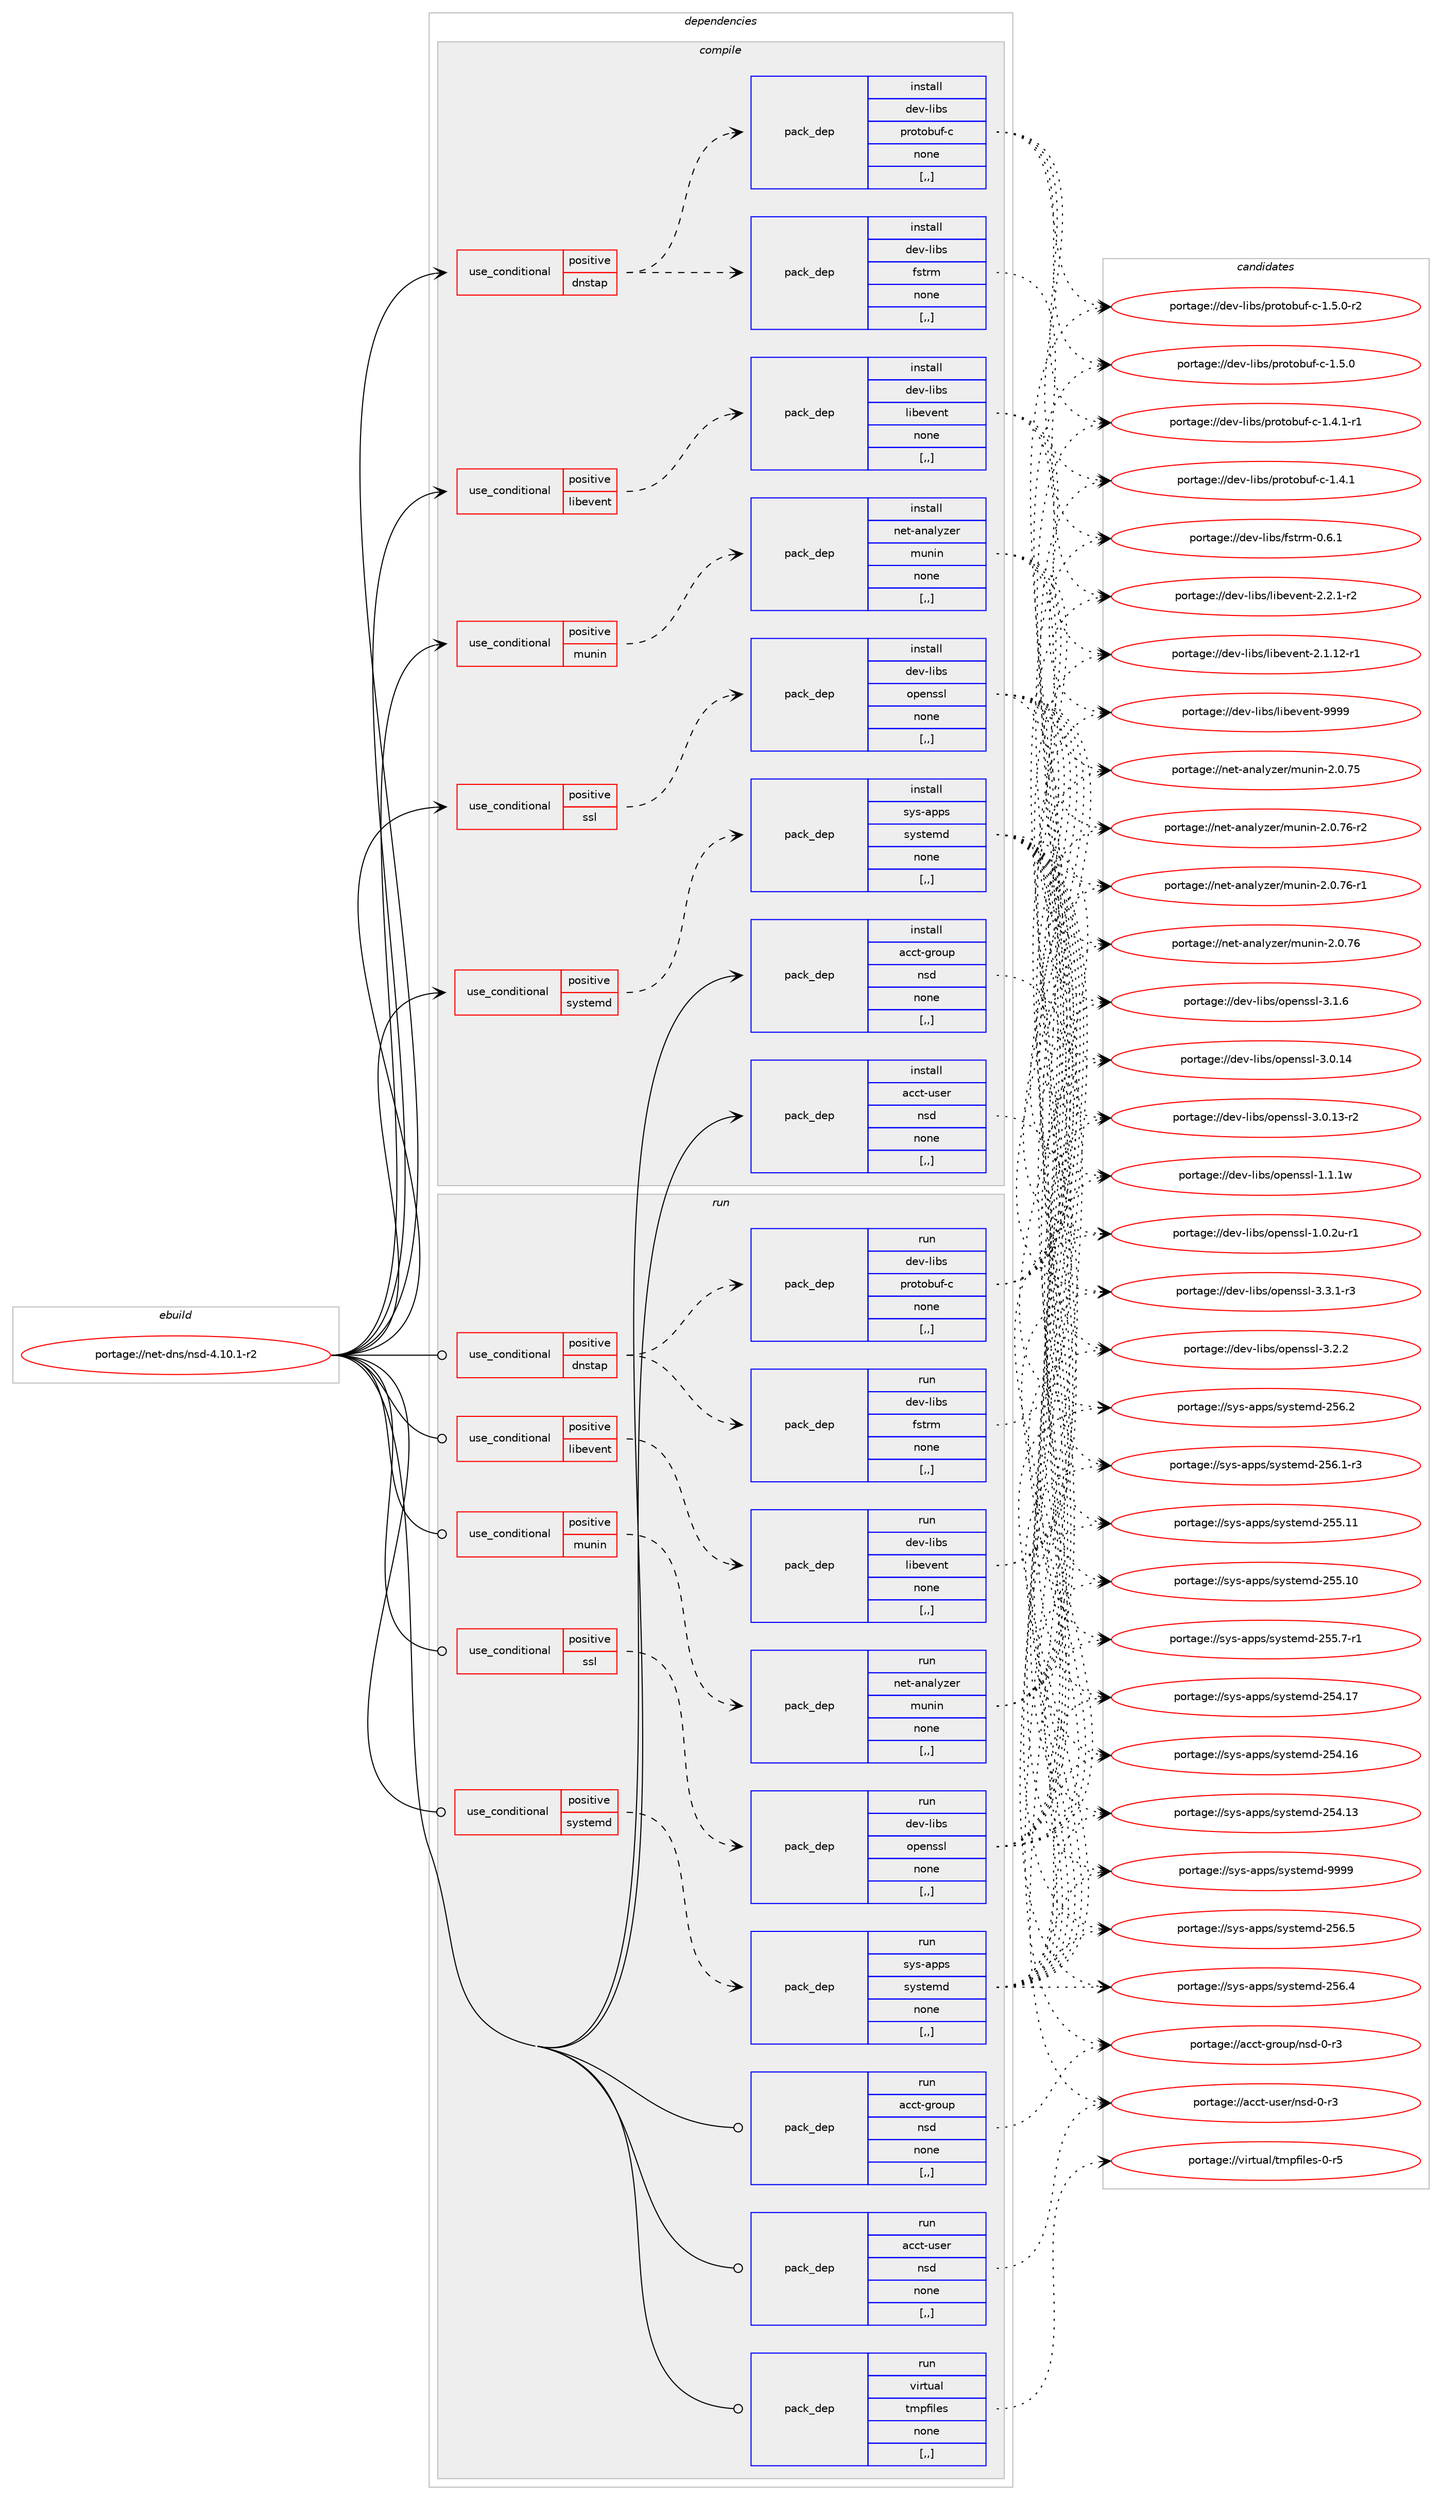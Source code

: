 digraph prolog {

# *************
# Graph options
# *************

newrank=true;
concentrate=true;
compound=true;
graph [rankdir=LR,fontname=Helvetica,fontsize=10,ranksep=1.5];#, ranksep=2.5, nodesep=0.2];
edge  [arrowhead=vee];
node  [fontname=Helvetica,fontsize=10];

# **********
# The ebuild
# **********

subgraph cluster_leftcol {
color=gray;
label=<<i>ebuild</i>>;
id [label="portage://net-dns/nsd-4.10.1-r2", color=red, width=4, href="../net-dns/nsd-4.10.1-r2.svg"];
}

# ****************
# The dependencies
# ****************

subgraph cluster_midcol {
color=gray;
label=<<i>dependencies</i>>;
subgraph cluster_compile {
fillcolor="#eeeeee";
style=filled;
label=<<i>compile</i>>;
subgraph cond224247 {
dependency858398 [label=<<TABLE BORDER="0" CELLBORDER="1" CELLSPACING="0" CELLPADDING="4"><TR><TD ROWSPAN="3" CELLPADDING="10">use_conditional</TD></TR><TR><TD>positive</TD></TR><TR><TD>dnstap</TD></TR></TABLE>>, shape=none, color=red];
subgraph pack627795 {
dependency858399 [label=<<TABLE BORDER="0" CELLBORDER="1" CELLSPACING="0" CELLPADDING="4" WIDTH="220"><TR><TD ROWSPAN="6" CELLPADDING="30">pack_dep</TD></TR><TR><TD WIDTH="110">install</TD></TR><TR><TD>dev-libs</TD></TR><TR><TD>fstrm</TD></TR><TR><TD>none</TD></TR><TR><TD>[,,]</TD></TR></TABLE>>, shape=none, color=blue];
}
dependency858398:e -> dependency858399:w [weight=20,style="dashed",arrowhead="vee"];
subgraph pack627796 {
dependency858400 [label=<<TABLE BORDER="0" CELLBORDER="1" CELLSPACING="0" CELLPADDING="4" WIDTH="220"><TR><TD ROWSPAN="6" CELLPADDING="30">pack_dep</TD></TR><TR><TD WIDTH="110">install</TD></TR><TR><TD>dev-libs</TD></TR><TR><TD>protobuf-c</TD></TR><TR><TD>none</TD></TR><TR><TD>[,,]</TD></TR></TABLE>>, shape=none, color=blue];
}
dependency858398:e -> dependency858400:w [weight=20,style="dashed",arrowhead="vee"];
}
id:e -> dependency858398:w [weight=20,style="solid",arrowhead="vee"];
subgraph cond224248 {
dependency858401 [label=<<TABLE BORDER="0" CELLBORDER="1" CELLSPACING="0" CELLPADDING="4"><TR><TD ROWSPAN="3" CELLPADDING="10">use_conditional</TD></TR><TR><TD>positive</TD></TR><TR><TD>libevent</TD></TR></TABLE>>, shape=none, color=red];
subgraph pack627797 {
dependency858402 [label=<<TABLE BORDER="0" CELLBORDER="1" CELLSPACING="0" CELLPADDING="4" WIDTH="220"><TR><TD ROWSPAN="6" CELLPADDING="30">pack_dep</TD></TR><TR><TD WIDTH="110">install</TD></TR><TR><TD>dev-libs</TD></TR><TR><TD>libevent</TD></TR><TR><TD>none</TD></TR><TR><TD>[,,]</TD></TR></TABLE>>, shape=none, color=blue];
}
dependency858401:e -> dependency858402:w [weight=20,style="dashed",arrowhead="vee"];
}
id:e -> dependency858401:w [weight=20,style="solid",arrowhead="vee"];
subgraph cond224249 {
dependency858403 [label=<<TABLE BORDER="0" CELLBORDER="1" CELLSPACING="0" CELLPADDING="4"><TR><TD ROWSPAN="3" CELLPADDING="10">use_conditional</TD></TR><TR><TD>positive</TD></TR><TR><TD>munin</TD></TR></TABLE>>, shape=none, color=red];
subgraph pack627798 {
dependency858404 [label=<<TABLE BORDER="0" CELLBORDER="1" CELLSPACING="0" CELLPADDING="4" WIDTH="220"><TR><TD ROWSPAN="6" CELLPADDING="30">pack_dep</TD></TR><TR><TD WIDTH="110">install</TD></TR><TR><TD>net-analyzer</TD></TR><TR><TD>munin</TD></TR><TR><TD>none</TD></TR><TR><TD>[,,]</TD></TR></TABLE>>, shape=none, color=blue];
}
dependency858403:e -> dependency858404:w [weight=20,style="dashed",arrowhead="vee"];
}
id:e -> dependency858403:w [weight=20,style="solid",arrowhead="vee"];
subgraph cond224250 {
dependency858405 [label=<<TABLE BORDER="0" CELLBORDER="1" CELLSPACING="0" CELLPADDING="4"><TR><TD ROWSPAN="3" CELLPADDING="10">use_conditional</TD></TR><TR><TD>positive</TD></TR><TR><TD>ssl</TD></TR></TABLE>>, shape=none, color=red];
subgraph pack627799 {
dependency858406 [label=<<TABLE BORDER="0" CELLBORDER="1" CELLSPACING="0" CELLPADDING="4" WIDTH="220"><TR><TD ROWSPAN="6" CELLPADDING="30">pack_dep</TD></TR><TR><TD WIDTH="110">install</TD></TR><TR><TD>dev-libs</TD></TR><TR><TD>openssl</TD></TR><TR><TD>none</TD></TR><TR><TD>[,,]</TD></TR></TABLE>>, shape=none, color=blue];
}
dependency858405:e -> dependency858406:w [weight=20,style="dashed",arrowhead="vee"];
}
id:e -> dependency858405:w [weight=20,style="solid",arrowhead="vee"];
subgraph cond224251 {
dependency858407 [label=<<TABLE BORDER="0" CELLBORDER="1" CELLSPACING="0" CELLPADDING="4"><TR><TD ROWSPAN="3" CELLPADDING="10">use_conditional</TD></TR><TR><TD>positive</TD></TR><TR><TD>systemd</TD></TR></TABLE>>, shape=none, color=red];
subgraph pack627800 {
dependency858408 [label=<<TABLE BORDER="0" CELLBORDER="1" CELLSPACING="0" CELLPADDING="4" WIDTH="220"><TR><TD ROWSPAN="6" CELLPADDING="30">pack_dep</TD></TR><TR><TD WIDTH="110">install</TD></TR><TR><TD>sys-apps</TD></TR><TR><TD>systemd</TD></TR><TR><TD>none</TD></TR><TR><TD>[,,]</TD></TR></TABLE>>, shape=none, color=blue];
}
dependency858407:e -> dependency858408:w [weight=20,style="dashed",arrowhead="vee"];
}
id:e -> dependency858407:w [weight=20,style="solid",arrowhead="vee"];
subgraph pack627801 {
dependency858409 [label=<<TABLE BORDER="0" CELLBORDER="1" CELLSPACING="0" CELLPADDING="4" WIDTH="220"><TR><TD ROWSPAN="6" CELLPADDING="30">pack_dep</TD></TR><TR><TD WIDTH="110">install</TD></TR><TR><TD>acct-group</TD></TR><TR><TD>nsd</TD></TR><TR><TD>none</TD></TR><TR><TD>[,,]</TD></TR></TABLE>>, shape=none, color=blue];
}
id:e -> dependency858409:w [weight=20,style="solid",arrowhead="vee"];
subgraph pack627802 {
dependency858410 [label=<<TABLE BORDER="0" CELLBORDER="1" CELLSPACING="0" CELLPADDING="4" WIDTH="220"><TR><TD ROWSPAN="6" CELLPADDING="30">pack_dep</TD></TR><TR><TD WIDTH="110">install</TD></TR><TR><TD>acct-user</TD></TR><TR><TD>nsd</TD></TR><TR><TD>none</TD></TR><TR><TD>[,,]</TD></TR></TABLE>>, shape=none, color=blue];
}
id:e -> dependency858410:w [weight=20,style="solid",arrowhead="vee"];
}
subgraph cluster_compileandrun {
fillcolor="#eeeeee";
style=filled;
label=<<i>compile and run</i>>;
}
subgraph cluster_run {
fillcolor="#eeeeee";
style=filled;
label=<<i>run</i>>;
subgraph cond224252 {
dependency858411 [label=<<TABLE BORDER="0" CELLBORDER="1" CELLSPACING="0" CELLPADDING="4"><TR><TD ROWSPAN="3" CELLPADDING="10">use_conditional</TD></TR><TR><TD>positive</TD></TR><TR><TD>dnstap</TD></TR></TABLE>>, shape=none, color=red];
subgraph pack627803 {
dependency858412 [label=<<TABLE BORDER="0" CELLBORDER="1" CELLSPACING="0" CELLPADDING="4" WIDTH="220"><TR><TD ROWSPAN="6" CELLPADDING="30">pack_dep</TD></TR><TR><TD WIDTH="110">run</TD></TR><TR><TD>dev-libs</TD></TR><TR><TD>fstrm</TD></TR><TR><TD>none</TD></TR><TR><TD>[,,]</TD></TR></TABLE>>, shape=none, color=blue];
}
dependency858411:e -> dependency858412:w [weight=20,style="dashed",arrowhead="vee"];
subgraph pack627804 {
dependency858413 [label=<<TABLE BORDER="0" CELLBORDER="1" CELLSPACING="0" CELLPADDING="4" WIDTH="220"><TR><TD ROWSPAN="6" CELLPADDING="30">pack_dep</TD></TR><TR><TD WIDTH="110">run</TD></TR><TR><TD>dev-libs</TD></TR><TR><TD>protobuf-c</TD></TR><TR><TD>none</TD></TR><TR><TD>[,,]</TD></TR></TABLE>>, shape=none, color=blue];
}
dependency858411:e -> dependency858413:w [weight=20,style="dashed",arrowhead="vee"];
}
id:e -> dependency858411:w [weight=20,style="solid",arrowhead="odot"];
subgraph cond224253 {
dependency858414 [label=<<TABLE BORDER="0" CELLBORDER="1" CELLSPACING="0" CELLPADDING="4"><TR><TD ROWSPAN="3" CELLPADDING="10">use_conditional</TD></TR><TR><TD>positive</TD></TR><TR><TD>libevent</TD></TR></TABLE>>, shape=none, color=red];
subgraph pack627805 {
dependency858415 [label=<<TABLE BORDER="0" CELLBORDER="1" CELLSPACING="0" CELLPADDING="4" WIDTH="220"><TR><TD ROWSPAN="6" CELLPADDING="30">pack_dep</TD></TR><TR><TD WIDTH="110">run</TD></TR><TR><TD>dev-libs</TD></TR><TR><TD>libevent</TD></TR><TR><TD>none</TD></TR><TR><TD>[,,]</TD></TR></TABLE>>, shape=none, color=blue];
}
dependency858414:e -> dependency858415:w [weight=20,style="dashed",arrowhead="vee"];
}
id:e -> dependency858414:w [weight=20,style="solid",arrowhead="odot"];
subgraph cond224254 {
dependency858416 [label=<<TABLE BORDER="0" CELLBORDER="1" CELLSPACING="0" CELLPADDING="4"><TR><TD ROWSPAN="3" CELLPADDING="10">use_conditional</TD></TR><TR><TD>positive</TD></TR><TR><TD>munin</TD></TR></TABLE>>, shape=none, color=red];
subgraph pack627806 {
dependency858417 [label=<<TABLE BORDER="0" CELLBORDER="1" CELLSPACING="0" CELLPADDING="4" WIDTH="220"><TR><TD ROWSPAN="6" CELLPADDING="30">pack_dep</TD></TR><TR><TD WIDTH="110">run</TD></TR><TR><TD>net-analyzer</TD></TR><TR><TD>munin</TD></TR><TR><TD>none</TD></TR><TR><TD>[,,]</TD></TR></TABLE>>, shape=none, color=blue];
}
dependency858416:e -> dependency858417:w [weight=20,style="dashed",arrowhead="vee"];
}
id:e -> dependency858416:w [weight=20,style="solid",arrowhead="odot"];
subgraph cond224255 {
dependency858418 [label=<<TABLE BORDER="0" CELLBORDER="1" CELLSPACING="0" CELLPADDING="4"><TR><TD ROWSPAN="3" CELLPADDING="10">use_conditional</TD></TR><TR><TD>positive</TD></TR><TR><TD>ssl</TD></TR></TABLE>>, shape=none, color=red];
subgraph pack627807 {
dependency858419 [label=<<TABLE BORDER="0" CELLBORDER="1" CELLSPACING="0" CELLPADDING="4" WIDTH="220"><TR><TD ROWSPAN="6" CELLPADDING="30">pack_dep</TD></TR><TR><TD WIDTH="110">run</TD></TR><TR><TD>dev-libs</TD></TR><TR><TD>openssl</TD></TR><TR><TD>none</TD></TR><TR><TD>[,,]</TD></TR></TABLE>>, shape=none, color=blue];
}
dependency858418:e -> dependency858419:w [weight=20,style="dashed",arrowhead="vee"];
}
id:e -> dependency858418:w [weight=20,style="solid",arrowhead="odot"];
subgraph cond224256 {
dependency858420 [label=<<TABLE BORDER="0" CELLBORDER="1" CELLSPACING="0" CELLPADDING="4"><TR><TD ROWSPAN="3" CELLPADDING="10">use_conditional</TD></TR><TR><TD>positive</TD></TR><TR><TD>systemd</TD></TR></TABLE>>, shape=none, color=red];
subgraph pack627808 {
dependency858421 [label=<<TABLE BORDER="0" CELLBORDER="1" CELLSPACING="0" CELLPADDING="4" WIDTH="220"><TR><TD ROWSPAN="6" CELLPADDING="30">pack_dep</TD></TR><TR><TD WIDTH="110">run</TD></TR><TR><TD>sys-apps</TD></TR><TR><TD>systemd</TD></TR><TR><TD>none</TD></TR><TR><TD>[,,]</TD></TR></TABLE>>, shape=none, color=blue];
}
dependency858420:e -> dependency858421:w [weight=20,style="dashed",arrowhead="vee"];
}
id:e -> dependency858420:w [weight=20,style="solid",arrowhead="odot"];
subgraph pack627809 {
dependency858422 [label=<<TABLE BORDER="0" CELLBORDER="1" CELLSPACING="0" CELLPADDING="4" WIDTH="220"><TR><TD ROWSPAN="6" CELLPADDING="30">pack_dep</TD></TR><TR><TD WIDTH="110">run</TD></TR><TR><TD>acct-group</TD></TR><TR><TD>nsd</TD></TR><TR><TD>none</TD></TR><TR><TD>[,,]</TD></TR></TABLE>>, shape=none, color=blue];
}
id:e -> dependency858422:w [weight=20,style="solid",arrowhead="odot"];
subgraph pack627810 {
dependency858423 [label=<<TABLE BORDER="0" CELLBORDER="1" CELLSPACING="0" CELLPADDING="4" WIDTH="220"><TR><TD ROWSPAN="6" CELLPADDING="30">pack_dep</TD></TR><TR><TD WIDTH="110">run</TD></TR><TR><TD>acct-user</TD></TR><TR><TD>nsd</TD></TR><TR><TD>none</TD></TR><TR><TD>[,,]</TD></TR></TABLE>>, shape=none, color=blue];
}
id:e -> dependency858423:w [weight=20,style="solid",arrowhead="odot"];
subgraph pack627811 {
dependency858424 [label=<<TABLE BORDER="0" CELLBORDER="1" CELLSPACING="0" CELLPADDING="4" WIDTH="220"><TR><TD ROWSPAN="6" CELLPADDING="30">pack_dep</TD></TR><TR><TD WIDTH="110">run</TD></TR><TR><TD>virtual</TD></TR><TR><TD>tmpfiles</TD></TR><TR><TD>none</TD></TR><TR><TD>[,,]</TD></TR></TABLE>>, shape=none, color=blue];
}
id:e -> dependency858424:w [weight=20,style="solid",arrowhead="odot"];
}
}

# **************
# The candidates
# **************

subgraph cluster_choices {
rank=same;
color=gray;
label=<<i>candidates</i>>;

subgraph choice627795 {
color=black;
nodesep=1;
choice100101118451081059811547102115116114109454846544649 [label="portage://dev-libs/fstrm-0.6.1", color=red, width=4,href="../dev-libs/fstrm-0.6.1.svg"];
dependency858399:e -> choice100101118451081059811547102115116114109454846544649:w [style=dotted,weight="100"];
}
subgraph choice627796 {
color=black;
nodesep=1;
choice1001011184510810598115471121141111161119811710245994549465346484511450 [label="portage://dev-libs/protobuf-c-1.5.0-r2", color=red, width=4,href="../dev-libs/protobuf-c-1.5.0-r2.svg"];
choice100101118451081059811547112114111116111981171024599454946534648 [label="portage://dev-libs/protobuf-c-1.5.0", color=red, width=4,href="../dev-libs/protobuf-c-1.5.0.svg"];
choice1001011184510810598115471121141111161119811710245994549465246494511449 [label="portage://dev-libs/protobuf-c-1.4.1-r1", color=red, width=4,href="../dev-libs/protobuf-c-1.4.1-r1.svg"];
choice100101118451081059811547112114111116111981171024599454946524649 [label="portage://dev-libs/protobuf-c-1.4.1", color=red, width=4,href="../dev-libs/protobuf-c-1.4.1.svg"];
dependency858400:e -> choice1001011184510810598115471121141111161119811710245994549465346484511450:w [style=dotted,weight="100"];
dependency858400:e -> choice100101118451081059811547112114111116111981171024599454946534648:w [style=dotted,weight="100"];
dependency858400:e -> choice1001011184510810598115471121141111161119811710245994549465246494511449:w [style=dotted,weight="100"];
dependency858400:e -> choice100101118451081059811547112114111116111981171024599454946524649:w [style=dotted,weight="100"];
}
subgraph choice627797 {
color=black;
nodesep=1;
choice100101118451081059811547108105981011181011101164557575757 [label="portage://dev-libs/libevent-9999", color=red, width=4,href="../dev-libs/libevent-9999.svg"];
choice100101118451081059811547108105981011181011101164550465046494511450 [label="portage://dev-libs/libevent-2.2.1-r2", color=red, width=4,href="../dev-libs/libevent-2.2.1-r2.svg"];
choice10010111845108105981154710810598101118101110116455046494649504511449 [label="portage://dev-libs/libevent-2.1.12-r1", color=red, width=4,href="../dev-libs/libevent-2.1.12-r1.svg"];
dependency858402:e -> choice100101118451081059811547108105981011181011101164557575757:w [style=dotted,weight="100"];
dependency858402:e -> choice100101118451081059811547108105981011181011101164550465046494511450:w [style=dotted,weight="100"];
dependency858402:e -> choice10010111845108105981154710810598101118101110116455046494649504511449:w [style=dotted,weight="100"];
}
subgraph choice627798 {
color=black;
nodesep=1;
choice11010111645971109710812112210111447109117110105110455046484655544511450 [label="portage://net-analyzer/munin-2.0.76-r2", color=red, width=4,href="../net-analyzer/munin-2.0.76-r2.svg"];
choice11010111645971109710812112210111447109117110105110455046484655544511449 [label="portage://net-analyzer/munin-2.0.76-r1", color=red, width=4,href="../net-analyzer/munin-2.0.76-r1.svg"];
choice1101011164597110971081211221011144710911711010511045504648465554 [label="portage://net-analyzer/munin-2.0.76", color=red, width=4,href="../net-analyzer/munin-2.0.76.svg"];
choice1101011164597110971081211221011144710911711010511045504648465553 [label="portage://net-analyzer/munin-2.0.75", color=red, width=4,href="../net-analyzer/munin-2.0.75.svg"];
dependency858404:e -> choice11010111645971109710812112210111447109117110105110455046484655544511450:w [style=dotted,weight="100"];
dependency858404:e -> choice11010111645971109710812112210111447109117110105110455046484655544511449:w [style=dotted,weight="100"];
dependency858404:e -> choice1101011164597110971081211221011144710911711010511045504648465554:w [style=dotted,weight="100"];
dependency858404:e -> choice1101011164597110971081211221011144710911711010511045504648465553:w [style=dotted,weight="100"];
}
subgraph choice627799 {
color=black;
nodesep=1;
choice1001011184510810598115471111121011101151151084551465146494511451 [label="portage://dev-libs/openssl-3.3.1-r3", color=red, width=4,href="../dev-libs/openssl-3.3.1-r3.svg"];
choice100101118451081059811547111112101110115115108455146504650 [label="portage://dev-libs/openssl-3.2.2", color=red, width=4,href="../dev-libs/openssl-3.2.2.svg"];
choice100101118451081059811547111112101110115115108455146494654 [label="portage://dev-libs/openssl-3.1.6", color=red, width=4,href="../dev-libs/openssl-3.1.6.svg"];
choice10010111845108105981154711111210111011511510845514648464952 [label="portage://dev-libs/openssl-3.0.14", color=red, width=4,href="../dev-libs/openssl-3.0.14.svg"];
choice100101118451081059811547111112101110115115108455146484649514511450 [label="portage://dev-libs/openssl-3.0.13-r2", color=red, width=4,href="../dev-libs/openssl-3.0.13-r2.svg"];
choice100101118451081059811547111112101110115115108454946494649119 [label="portage://dev-libs/openssl-1.1.1w", color=red, width=4,href="../dev-libs/openssl-1.1.1w.svg"];
choice1001011184510810598115471111121011101151151084549464846501174511449 [label="portage://dev-libs/openssl-1.0.2u-r1", color=red, width=4,href="../dev-libs/openssl-1.0.2u-r1.svg"];
dependency858406:e -> choice1001011184510810598115471111121011101151151084551465146494511451:w [style=dotted,weight="100"];
dependency858406:e -> choice100101118451081059811547111112101110115115108455146504650:w [style=dotted,weight="100"];
dependency858406:e -> choice100101118451081059811547111112101110115115108455146494654:w [style=dotted,weight="100"];
dependency858406:e -> choice10010111845108105981154711111210111011511510845514648464952:w [style=dotted,weight="100"];
dependency858406:e -> choice100101118451081059811547111112101110115115108455146484649514511450:w [style=dotted,weight="100"];
dependency858406:e -> choice100101118451081059811547111112101110115115108454946494649119:w [style=dotted,weight="100"];
dependency858406:e -> choice1001011184510810598115471111121011101151151084549464846501174511449:w [style=dotted,weight="100"];
}
subgraph choice627800 {
color=black;
nodesep=1;
choice1151211154597112112115471151211151161011091004557575757 [label="portage://sys-apps/systemd-9999", color=red, width=4,href="../sys-apps/systemd-9999.svg"];
choice115121115459711211211547115121115116101109100455053544653 [label="portage://sys-apps/systemd-256.5", color=red, width=4,href="../sys-apps/systemd-256.5.svg"];
choice115121115459711211211547115121115116101109100455053544652 [label="portage://sys-apps/systemd-256.4", color=red, width=4,href="../sys-apps/systemd-256.4.svg"];
choice115121115459711211211547115121115116101109100455053544650 [label="portage://sys-apps/systemd-256.2", color=red, width=4,href="../sys-apps/systemd-256.2.svg"];
choice1151211154597112112115471151211151161011091004550535446494511451 [label="portage://sys-apps/systemd-256.1-r3", color=red, width=4,href="../sys-apps/systemd-256.1-r3.svg"];
choice11512111545971121121154711512111511610110910045505353464949 [label="portage://sys-apps/systemd-255.11", color=red, width=4,href="../sys-apps/systemd-255.11.svg"];
choice11512111545971121121154711512111511610110910045505353464948 [label="portage://sys-apps/systemd-255.10", color=red, width=4,href="../sys-apps/systemd-255.10.svg"];
choice1151211154597112112115471151211151161011091004550535346554511449 [label="portage://sys-apps/systemd-255.7-r1", color=red, width=4,href="../sys-apps/systemd-255.7-r1.svg"];
choice11512111545971121121154711512111511610110910045505352464955 [label="portage://sys-apps/systemd-254.17", color=red, width=4,href="../sys-apps/systemd-254.17.svg"];
choice11512111545971121121154711512111511610110910045505352464954 [label="portage://sys-apps/systemd-254.16", color=red, width=4,href="../sys-apps/systemd-254.16.svg"];
choice11512111545971121121154711512111511610110910045505352464951 [label="portage://sys-apps/systemd-254.13", color=red, width=4,href="../sys-apps/systemd-254.13.svg"];
dependency858408:e -> choice1151211154597112112115471151211151161011091004557575757:w [style=dotted,weight="100"];
dependency858408:e -> choice115121115459711211211547115121115116101109100455053544653:w [style=dotted,weight="100"];
dependency858408:e -> choice115121115459711211211547115121115116101109100455053544652:w [style=dotted,weight="100"];
dependency858408:e -> choice115121115459711211211547115121115116101109100455053544650:w [style=dotted,weight="100"];
dependency858408:e -> choice1151211154597112112115471151211151161011091004550535446494511451:w [style=dotted,weight="100"];
dependency858408:e -> choice11512111545971121121154711512111511610110910045505353464949:w [style=dotted,weight="100"];
dependency858408:e -> choice11512111545971121121154711512111511610110910045505353464948:w [style=dotted,weight="100"];
dependency858408:e -> choice1151211154597112112115471151211151161011091004550535346554511449:w [style=dotted,weight="100"];
dependency858408:e -> choice11512111545971121121154711512111511610110910045505352464955:w [style=dotted,weight="100"];
dependency858408:e -> choice11512111545971121121154711512111511610110910045505352464954:w [style=dotted,weight="100"];
dependency858408:e -> choice11512111545971121121154711512111511610110910045505352464951:w [style=dotted,weight="100"];
}
subgraph choice627801 {
color=black;
nodesep=1;
choice979999116451031141111171124711011510045484511451 [label="portage://acct-group/nsd-0-r3", color=red, width=4,href="../acct-group/nsd-0-r3.svg"];
dependency858409:e -> choice979999116451031141111171124711011510045484511451:w [style=dotted,weight="100"];
}
subgraph choice627802 {
color=black;
nodesep=1;
choice979999116451171151011144711011510045484511451 [label="portage://acct-user/nsd-0-r3", color=red, width=4,href="../acct-user/nsd-0-r3.svg"];
dependency858410:e -> choice979999116451171151011144711011510045484511451:w [style=dotted,weight="100"];
}
subgraph choice627803 {
color=black;
nodesep=1;
choice100101118451081059811547102115116114109454846544649 [label="portage://dev-libs/fstrm-0.6.1", color=red, width=4,href="../dev-libs/fstrm-0.6.1.svg"];
dependency858412:e -> choice100101118451081059811547102115116114109454846544649:w [style=dotted,weight="100"];
}
subgraph choice627804 {
color=black;
nodesep=1;
choice1001011184510810598115471121141111161119811710245994549465346484511450 [label="portage://dev-libs/protobuf-c-1.5.0-r2", color=red, width=4,href="../dev-libs/protobuf-c-1.5.0-r2.svg"];
choice100101118451081059811547112114111116111981171024599454946534648 [label="portage://dev-libs/protobuf-c-1.5.0", color=red, width=4,href="../dev-libs/protobuf-c-1.5.0.svg"];
choice1001011184510810598115471121141111161119811710245994549465246494511449 [label="portage://dev-libs/protobuf-c-1.4.1-r1", color=red, width=4,href="../dev-libs/protobuf-c-1.4.1-r1.svg"];
choice100101118451081059811547112114111116111981171024599454946524649 [label="portage://dev-libs/protobuf-c-1.4.1", color=red, width=4,href="../dev-libs/protobuf-c-1.4.1.svg"];
dependency858413:e -> choice1001011184510810598115471121141111161119811710245994549465346484511450:w [style=dotted,weight="100"];
dependency858413:e -> choice100101118451081059811547112114111116111981171024599454946534648:w [style=dotted,weight="100"];
dependency858413:e -> choice1001011184510810598115471121141111161119811710245994549465246494511449:w [style=dotted,weight="100"];
dependency858413:e -> choice100101118451081059811547112114111116111981171024599454946524649:w [style=dotted,weight="100"];
}
subgraph choice627805 {
color=black;
nodesep=1;
choice100101118451081059811547108105981011181011101164557575757 [label="portage://dev-libs/libevent-9999", color=red, width=4,href="../dev-libs/libevent-9999.svg"];
choice100101118451081059811547108105981011181011101164550465046494511450 [label="portage://dev-libs/libevent-2.2.1-r2", color=red, width=4,href="../dev-libs/libevent-2.2.1-r2.svg"];
choice10010111845108105981154710810598101118101110116455046494649504511449 [label="portage://dev-libs/libevent-2.1.12-r1", color=red, width=4,href="../dev-libs/libevent-2.1.12-r1.svg"];
dependency858415:e -> choice100101118451081059811547108105981011181011101164557575757:w [style=dotted,weight="100"];
dependency858415:e -> choice100101118451081059811547108105981011181011101164550465046494511450:w [style=dotted,weight="100"];
dependency858415:e -> choice10010111845108105981154710810598101118101110116455046494649504511449:w [style=dotted,weight="100"];
}
subgraph choice627806 {
color=black;
nodesep=1;
choice11010111645971109710812112210111447109117110105110455046484655544511450 [label="portage://net-analyzer/munin-2.0.76-r2", color=red, width=4,href="../net-analyzer/munin-2.0.76-r2.svg"];
choice11010111645971109710812112210111447109117110105110455046484655544511449 [label="portage://net-analyzer/munin-2.0.76-r1", color=red, width=4,href="../net-analyzer/munin-2.0.76-r1.svg"];
choice1101011164597110971081211221011144710911711010511045504648465554 [label="portage://net-analyzer/munin-2.0.76", color=red, width=4,href="../net-analyzer/munin-2.0.76.svg"];
choice1101011164597110971081211221011144710911711010511045504648465553 [label="portage://net-analyzer/munin-2.0.75", color=red, width=4,href="../net-analyzer/munin-2.0.75.svg"];
dependency858417:e -> choice11010111645971109710812112210111447109117110105110455046484655544511450:w [style=dotted,weight="100"];
dependency858417:e -> choice11010111645971109710812112210111447109117110105110455046484655544511449:w [style=dotted,weight="100"];
dependency858417:e -> choice1101011164597110971081211221011144710911711010511045504648465554:w [style=dotted,weight="100"];
dependency858417:e -> choice1101011164597110971081211221011144710911711010511045504648465553:w [style=dotted,weight="100"];
}
subgraph choice627807 {
color=black;
nodesep=1;
choice1001011184510810598115471111121011101151151084551465146494511451 [label="portage://dev-libs/openssl-3.3.1-r3", color=red, width=4,href="../dev-libs/openssl-3.3.1-r3.svg"];
choice100101118451081059811547111112101110115115108455146504650 [label="portage://dev-libs/openssl-3.2.2", color=red, width=4,href="../dev-libs/openssl-3.2.2.svg"];
choice100101118451081059811547111112101110115115108455146494654 [label="portage://dev-libs/openssl-3.1.6", color=red, width=4,href="../dev-libs/openssl-3.1.6.svg"];
choice10010111845108105981154711111210111011511510845514648464952 [label="portage://dev-libs/openssl-3.0.14", color=red, width=4,href="../dev-libs/openssl-3.0.14.svg"];
choice100101118451081059811547111112101110115115108455146484649514511450 [label="portage://dev-libs/openssl-3.0.13-r2", color=red, width=4,href="../dev-libs/openssl-3.0.13-r2.svg"];
choice100101118451081059811547111112101110115115108454946494649119 [label="portage://dev-libs/openssl-1.1.1w", color=red, width=4,href="../dev-libs/openssl-1.1.1w.svg"];
choice1001011184510810598115471111121011101151151084549464846501174511449 [label="portage://dev-libs/openssl-1.0.2u-r1", color=red, width=4,href="../dev-libs/openssl-1.0.2u-r1.svg"];
dependency858419:e -> choice1001011184510810598115471111121011101151151084551465146494511451:w [style=dotted,weight="100"];
dependency858419:e -> choice100101118451081059811547111112101110115115108455146504650:w [style=dotted,weight="100"];
dependency858419:e -> choice100101118451081059811547111112101110115115108455146494654:w [style=dotted,weight="100"];
dependency858419:e -> choice10010111845108105981154711111210111011511510845514648464952:w [style=dotted,weight="100"];
dependency858419:e -> choice100101118451081059811547111112101110115115108455146484649514511450:w [style=dotted,weight="100"];
dependency858419:e -> choice100101118451081059811547111112101110115115108454946494649119:w [style=dotted,weight="100"];
dependency858419:e -> choice1001011184510810598115471111121011101151151084549464846501174511449:w [style=dotted,weight="100"];
}
subgraph choice627808 {
color=black;
nodesep=1;
choice1151211154597112112115471151211151161011091004557575757 [label="portage://sys-apps/systemd-9999", color=red, width=4,href="../sys-apps/systemd-9999.svg"];
choice115121115459711211211547115121115116101109100455053544653 [label="portage://sys-apps/systemd-256.5", color=red, width=4,href="../sys-apps/systemd-256.5.svg"];
choice115121115459711211211547115121115116101109100455053544652 [label="portage://sys-apps/systemd-256.4", color=red, width=4,href="../sys-apps/systemd-256.4.svg"];
choice115121115459711211211547115121115116101109100455053544650 [label="portage://sys-apps/systemd-256.2", color=red, width=4,href="../sys-apps/systemd-256.2.svg"];
choice1151211154597112112115471151211151161011091004550535446494511451 [label="portage://sys-apps/systemd-256.1-r3", color=red, width=4,href="../sys-apps/systemd-256.1-r3.svg"];
choice11512111545971121121154711512111511610110910045505353464949 [label="portage://sys-apps/systemd-255.11", color=red, width=4,href="../sys-apps/systemd-255.11.svg"];
choice11512111545971121121154711512111511610110910045505353464948 [label="portage://sys-apps/systemd-255.10", color=red, width=4,href="../sys-apps/systemd-255.10.svg"];
choice1151211154597112112115471151211151161011091004550535346554511449 [label="portage://sys-apps/systemd-255.7-r1", color=red, width=4,href="../sys-apps/systemd-255.7-r1.svg"];
choice11512111545971121121154711512111511610110910045505352464955 [label="portage://sys-apps/systemd-254.17", color=red, width=4,href="../sys-apps/systemd-254.17.svg"];
choice11512111545971121121154711512111511610110910045505352464954 [label="portage://sys-apps/systemd-254.16", color=red, width=4,href="../sys-apps/systemd-254.16.svg"];
choice11512111545971121121154711512111511610110910045505352464951 [label="portage://sys-apps/systemd-254.13", color=red, width=4,href="../sys-apps/systemd-254.13.svg"];
dependency858421:e -> choice1151211154597112112115471151211151161011091004557575757:w [style=dotted,weight="100"];
dependency858421:e -> choice115121115459711211211547115121115116101109100455053544653:w [style=dotted,weight="100"];
dependency858421:e -> choice115121115459711211211547115121115116101109100455053544652:w [style=dotted,weight="100"];
dependency858421:e -> choice115121115459711211211547115121115116101109100455053544650:w [style=dotted,weight="100"];
dependency858421:e -> choice1151211154597112112115471151211151161011091004550535446494511451:w [style=dotted,weight="100"];
dependency858421:e -> choice11512111545971121121154711512111511610110910045505353464949:w [style=dotted,weight="100"];
dependency858421:e -> choice11512111545971121121154711512111511610110910045505353464948:w [style=dotted,weight="100"];
dependency858421:e -> choice1151211154597112112115471151211151161011091004550535346554511449:w [style=dotted,weight="100"];
dependency858421:e -> choice11512111545971121121154711512111511610110910045505352464955:w [style=dotted,weight="100"];
dependency858421:e -> choice11512111545971121121154711512111511610110910045505352464954:w [style=dotted,weight="100"];
dependency858421:e -> choice11512111545971121121154711512111511610110910045505352464951:w [style=dotted,weight="100"];
}
subgraph choice627809 {
color=black;
nodesep=1;
choice979999116451031141111171124711011510045484511451 [label="portage://acct-group/nsd-0-r3", color=red, width=4,href="../acct-group/nsd-0-r3.svg"];
dependency858422:e -> choice979999116451031141111171124711011510045484511451:w [style=dotted,weight="100"];
}
subgraph choice627810 {
color=black;
nodesep=1;
choice979999116451171151011144711011510045484511451 [label="portage://acct-user/nsd-0-r3", color=red, width=4,href="../acct-user/nsd-0-r3.svg"];
dependency858423:e -> choice979999116451171151011144711011510045484511451:w [style=dotted,weight="100"];
}
subgraph choice627811 {
color=black;
nodesep=1;
choice118105114116117971084711610911210210510810111545484511453 [label="portage://virtual/tmpfiles-0-r5", color=red, width=4,href="../virtual/tmpfiles-0-r5.svg"];
dependency858424:e -> choice118105114116117971084711610911210210510810111545484511453:w [style=dotted,weight="100"];
}
}

}
